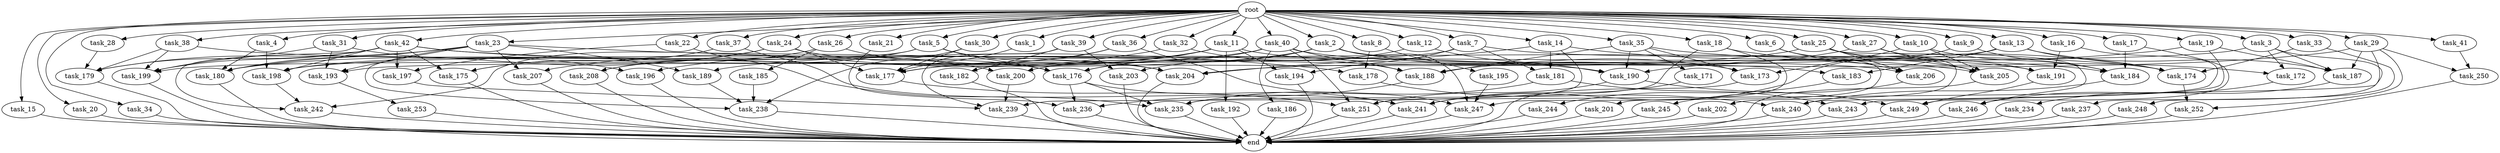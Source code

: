 digraph G {
  root [size="0.000000"];
  task_1 [size="10.240000"];
  task_2 [size="10.240000"];
  task_3 [size="10.240000"];
  task_4 [size="10.240000"];
  task_5 [size="10.240000"];
  task_6 [size="10.240000"];
  task_7 [size="10.240000"];
  task_8 [size="10.240000"];
  task_9 [size="10.240000"];
  task_10 [size="10.240000"];
  task_11 [size="10.240000"];
  task_12 [size="10.240000"];
  task_13 [size="10.240000"];
  task_14 [size="10.240000"];
  task_15 [size="10.240000"];
  task_16 [size="10.240000"];
  task_17 [size="10.240000"];
  task_18 [size="10.240000"];
  task_19 [size="10.240000"];
  task_20 [size="10.240000"];
  task_21 [size="10.240000"];
  task_22 [size="10.240000"];
  task_23 [size="10.240000"];
  task_24 [size="10.240000"];
  task_25 [size="10.240000"];
  task_26 [size="10.240000"];
  task_27 [size="10.240000"];
  task_28 [size="10.240000"];
  task_29 [size="10.240000"];
  task_30 [size="10.240000"];
  task_31 [size="10.240000"];
  task_32 [size="10.240000"];
  task_33 [size="10.240000"];
  task_34 [size="10.240000"];
  task_35 [size="10.240000"];
  task_36 [size="10.240000"];
  task_37 [size="10.240000"];
  task_38 [size="10.240000"];
  task_39 [size="10.240000"];
  task_40 [size="10.240000"];
  task_41 [size="10.240000"];
  task_42 [size="10.240000"];
  task_171 [size="773094113.280000"];
  task_172 [size="10050223472.639999"];
  task_173 [size="10136122818.559999"];
  task_174 [size="9277129359.360001"];
  task_175 [size="11940009082.880001"];
  task_176 [size="14345190768.639999"];
  task_177 [size="12970801233.920000"];
  task_178 [size="12455405158.400000"];
  task_179 [size="15977278341.120001"];
  task_180 [size="13572096655.360001"];
  task_181 [size="6270652252.160000"];
  task_182 [size="6356551598.080000"];
  task_183 [size="12455405158.400000"];
  task_184 [size="12197707120.639999"];
  task_185 [size="3092376453.120000"];
  task_186 [size="4209067950.080000"];
  task_187 [size="25598005084.160000"];
  task_188 [size="12283606466.559999"];
  task_189 [size="9706626088.960001"];
  task_190 [size="10479720202.240000"];
  task_191 [size="9706626088.960001"];
  task_192 [size="5497558138.880000"];
  task_193 [size="7645041786.880000"];
  task_194 [size="6270652252.160000"];
  task_195 [size="5497558138.880000"];
  task_196 [size="6871947673.600000"];
  task_197 [size="10050223472.639999"];
  task_198 [size="21732534517.760002"];
  task_199 [size="16664473108.480000"];
  task_200 [size="17179869184.000000"];
  task_201 [size="8589934592.000000"];
  task_202 [size="4209067950.080000"];
  task_203 [size="3521873182.720000"];
  task_204 [size="20358144983.040001"];
  task_205 [size="10823317585.920000"];
  task_206 [size="17008070492.160000"];
  task_207 [size="12455405158.400000"];
  task_208 [size="3865470566.400000"];
  task_234 [size="1374389534.720000"];
  task_235 [size="11596411699.200001"];
  task_236 [size="2491081031.680000"];
  task_237 [size="3092376453.120000"];
  task_238 [size="10136122818.559999"];
  task_239 [size="19842748907.520000"];
  task_240 [size="6356551598.080000"];
  task_241 [size="7730941132.800000"];
  task_242 [size="8504035246.080000"];
  task_243 [size="7730941132.800000"];
  task_244 [size="6957847019.520000"];
  task_245 [size="8589934592.000000"];
  task_246 [size="4982162063.360000"];
  task_247 [size="21904333209.600002"];
  task_248 [size="773094113.280000"];
  task_249 [size="6614249635.840000"];
  task_250 [size="17179869184.000000"];
  task_251 [size="13228499271.680000"];
  task_252 [size="9964324126.719999"];
  task_253 [size="4209067950.080000"];
  end [size="0.000000"];

  root -> task_1 [size="1.000000"];
  root -> task_2 [size="1.000000"];
  root -> task_3 [size="1.000000"];
  root -> task_4 [size="1.000000"];
  root -> task_5 [size="1.000000"];
  root -> task_6 [size="1.000000"];
  root -> task_7 [size="1.000000"];
  root -> task_8 [size="1.000000"];
  root -> task_9 [size="1.000000"];
  root -> task_10 [size="1.000000"];
  root -> task_11 [size="1.000000"];
  root -> task_12 [size="1.000000"];
  root -> task_13 [size="1.000000"];
  root -> task_14 [size="1.000000"];
  root -> task_15 [size="1.000000"];
  root -> task_16 [size="1.000000"];
  root -> task_17 [size="1.000000"];
  root -> task_18 [size="1.000000"];
  root -> task_19 [size="1.000000"];
  root -> task_20 [size="1.000000"];
  root -> task_21 [size="1.000000"];
  root -> task_22 [size="1.000000"];
  root -> task_23 [size="1.000000"];
  root -> task_24 [size="1.000000"];
  root -> task_25 [size="1.000000"];
  root -> task_26 [size="1.000000"];
  root -> task_27 [size="1.000000"];
  root -> task_28 [size="1.000000"];
  root -> task_29 [size="1.000000"];
  root -> task_30 [size="1.000000"];
  root -> task_31 [size="1.000000"];
  root -> task_32 [size="1.000000"];
  root -> task_33 [size="1.000000"];
  root -> task_34 [size="1.000000"];
  root -> task_35 [size="1.000000"];
  root -> task_36 [size="1.000000"];
  root -> task_37 [size="1.000000"];
  root -> task_38 [size="1.000000"];
  root -> task_39 [size="1.000000"];
  root -> task_40 [size="1.000000"];
  root -> task_41 [size="1.000000"];
  root -> task_42 [size="1.000000"];
  task_1 -> task_177 [size="209715200.000000"];
  task_2 -> task_173 [size="838860800.000000"];
  task_2 -> task_176 [size="838860800.000000"];
  task_2 -> task_191 [size="838860800.000000"];
  task_2 -> task_198 [size="838860800.000000"];
  task_2 -> task_200 [size="838860800.000000"];
  task_2 -> task_247 [size="838860800.000000"];
  task_3 -> task_172 [size="301989888.000000"];
  task_3 -> task_187 [size="301989888.000000"];
  task_3 -> task_198 [size="301989888.000000"];
  task_3 -> task_237 [size="301989888.000000"];
  task_4 -> task_180 [size="301989888.000000"];
  task_4 -> task_198 [size="301989888.000000"];
  task_5 -> task_176 [size="75497472.000000"];
  task_5 -> task_204 [size="75497472.000000"];
  task_5 -> task_208 [size="75497472.000000"];
  task_5 -> task_242 [size="75497472.000000"];
  task_6 -> task_201 [size="838860800.000000"];
  task_6 -> task_206 [size="838860800.000000"];
  task_7 -> task_174 [size="75497472.000000"];
  task_7 -> task_181 [size="75497472.000000"];
  task_7 -> task_193 [size="75497472.000000"];
  task_7 -> task_194 [size="75497472.000000"];
  task_8 -> task_178 [size="536870912.000000"];
  task_8 -> task_195 [size="536870912.000000"];
  task_9 -> task_184 [size="134217728.000000"];
  task_9 -> task_241 [size="134217728.000000"];
  task_10 -> task_173 [size="75497472.000000"];
  task_10 -> task_184 [size="75497472.000000"];
  task_10 -> task_205 [size="75497472.000000"];
  task_11 -> task_177 [size="536870912.000000"];
  task_11 -> task_183 [size="536870912.000000"];
  task_11 -> task_192 [size="536870912.000000"];
  task_11 -> task_194 [size="536870912.000000"];
  task_11 -> task_196 [size="536870912.000000"];
  task_11 -> task_200 [size="536870912.000000"];
  task_12 -> task_190 [size="134217728.000000"];
  task_12 -> task_203 [size="134217728.000000"];
  task_13 -> task_174 [size="679477248.000000"];
  task_13 -> task_183 [size="679477248.000000"];
  task_13 -> task_187 [size="679477248.000000"];
  task_13 -> task_199 [size="679477248.000000"];
  task_14 -> task_181 [size="536870912.000000"];
  task_14 -> task_204 [size="536870912.000000"];
  task_14 -> task_205 [size="536870912.000000"];
  task_14 -> task_251 [size="536870912.000000"];
  task_15 -> end [size="1.000000"];
  task_16 -> task_191 [size="75497472.000000"];
  task_16 -> task_240 [size="75497472.000000"];
  task_17 -> task_184 [size="301989888.000000"];
  task_17 -> task_249 [size="301989888.000000"];
  task_18 -> task_172 [size="679477248.000000"];
  task_18 -> task_235 [size="679477248.000000"];
  task_18 -> task_247 [size="679477248.000000"];
  task_19 -> task_187 [size="679477248.000000"];
  task_19 -> task_190 [size="679477248.000000"];
  task_19 -> task_243 [size="679477248.000000"];
  task_20 -> end [size="1.000000"];
  task_21 -> task_236 [size="134217728.000000"];
  task_22 -> task_197 [size="301989888.000000"];
  task_22 -> task_235 [size="301989888.000000"];
  task_23 -> task_179 [size="536870912.000000"];
  task_23 -> task_180 [size="536870912.000000"];
  task_23 -> task_189 [size="536870912.000000"];
  task_23 -> task_193 [size="536870912.000000"];
  task_23 -> task_204 [size="536870912.000000"];
  task_23 -> task_207 [size="536870912.000000"];
  task_23 -> task_238 [size="536870912.000000"];
  task_24 -> task_175 [size="75497472.000000"];
  task_24 -> task_176 [size="75497472.000000"];
  task_24 -> task_177 [size="75497472.000000"];
  task_24 -> task_180 [size="75497472.000000"];
  task_25 -> task_189 [size="411041792.000000"];
  task_25 -> task_202 [size="411041792.000000"];
  task_25 -> task_205 [size="411041792.000000"];
  task_25 -> task_206 [size="411041792.000000"];
  task_25 -> task_246 [size="411041792.000000"];
  task_26 -> task_185 [size="301989888.000000"];
  task_26 -> task_200 [size="301989888.000000"];
  task_26 -> task_208 [size="301989888.000000"];
  task_27 -> task_188 [size="33554432.000000"];
  task_27 -> task_191 [size="33554432.000000"];
  task_27 -> task_205 [size="33554432.000000"];
  task_28 -> task_179 [size="209715200.000000"];
  task_29 -> task_187 [size="838860800.000000"];
  task_29 -> task_204 [size="838860800.000000"];
  task_29 -> task_239 [size="838860800.000000"];
  task_29 -> task_250 [size="838860800.000000"];
  task_29 -> task_252 [size="838860800.000000"];
  task_30 -> task_177 [size="33554432.000000"];
  task_30 -> task_238 [size="33554432.000000"];
  task_31 -> task_193 [size="134217728.000000"];
  task_31 -> task_196 [size="134217728.000000"];
  task_31 -> task_199 [size="134217728.000000"];
  task_32 -> task_188 [size="679477248.000000"];
  task_32 -> task_207 [size="679477248.000000"];
  task_33 -> task_174 [size="75497472.000000"];
  task_33 -> task_248 [size="75497472.000000"];
  task_34 -> end [size="1.000000"];
  task_35 -> task_171 [size="75497472.000000"];
  task_35 -> task_173 [size="75497472.000000"];
  task_35 -> task_174 [size="75497472.000000"];
  task_35 -> task_188 [size="75497472.000000"];
  task_35 -> task_190 [size="75497472.000000"];
  task_36 -> task_177 [size="411041792.000000"];
  task_36 -> task_182 [size="411041792.000000"];
  task_36 -> task_247 [size="411041792.000000"];
  task_37 -> task_175 [size="411041792.000000"];
  task_37 -> task_241 [size="411041792.000000"];
  task_38 -> task_179 [size="134217728.000000"];
  task_38 -> task_190 [size="134217728.000000"];
  task_38 -> task_199 [size="134217728.000000"];
  task_39 -> task_182 [size="209715200.000000"];
  task_39 -> task_203 [size="209715200.000000"];
  task_39 -> task_239 [size="209715200.000000"];
  task_40 -> task_176 [size="411041792.000000"];
  task_40 -> task_180 [size="411041792.000000"];
  task_40 -> task_186 [size="411041792.000000"];
  task_40 -> task_188 [size="411041792.000000"];
  task_40 -> task_206 [size="411041792.000000"];
  task_40 -> task_251 [size="411041792.000000"];
  task_41 -> task_250 [size="838860800.000000"];
  task_42 -> task_175 [size="679477248.000000"];
  task_42 -> task_178 [size="679477248.000000"];
  task_42 -> task_179 [size="679477248.000000"];
  task_42 -> task_184 [size="679477248.000000"];
  task_42 -> task_197 [size="679477248.000000"];
  task_42 -> task_198 [size="679477248.000000"];
  task_42 -> task_199 [size="679477248.000000"];
  task_42 -> task_242 [size="679477248.000000"];
  task_171 -> task_241 [size="134217728.000000"];
  task_172 -> task_246 [size="75497472.000000"];
  task_173 -> end [size="1.000000"];
  task_174 -> task_252 [size="134217728.000000"];
  task_175 -> end [size="1.000000"];
  task_176 -> task_235 [size="75497472.000000"];
  task_176 -> task_236 [size="75497472.000000"];
  task_176 -> task_241 [size="75497472.000000"];
  task_177 -> task_251 [size="134217728.000000"];
  task_178 -> task_240 [size="411041792.000000"];
  task_179 -> end [size="1.000000"];
  task_180 -> end [size="1.000000"];
  task_181 -> task_235 [size="75497472.000000"];
  task_181 -> task_243 [size="75497472.000000"];
  task_182 -> end [size="1.000000"];
  task_183 -> task_244 [size="679477248.000000"];
  task_184 -> task_240 [size="134217728.000000"];
  task_185 -> task_238 [size="209715200.000000"];
  task_186 -> end [size="1.000000"];
  task_187 -> task_234 [size="134217728.000000"];
  task_188 -> task_236 [size="33554432.000000"];
  task_189 -> task_238 [size="209715200.000000"];
  task_190 -> task_249 [size="209715200.000000"];
  task_190 -> task_251 [size="209715200.000000"];
  task_191 -> task_249 [size="134217728.000000"];
  task_192 -> end [size="1.000000"];
  task_193 -> task_253 [size="411041792.000000"];
  task_194 -> end [size="1.000000"];
  task_195 -> task_247 [size="209715200.000000"];
  task_196 -> end [size="1.000000"];
  task_197 -> task_239 [size="209715200.000000"];
  task_198 -> task_242 [size="75497472.000000"];
  task_199 -> end [size="1.000000"];
  task_200 -> task_239 [size="679477248.000000"];
  task_201 -> end [size="1.000000"];
  task_202 -> end [size="1.000000"];
  task_203 -> end [size="1.000000"];
  task_204 -> end [size="1.000000"];
  task_205 -> end [size="1.000000"];
  task_206 -> task_245 [size="838860800.000000"];
  task_207 -> end [size="1.000000"];
  task_208 -> end [size="1.000000"];
  task_234 -> end [size="1.000000"];
  task_235 -> end [size="1.000000"];
  task_236 -> end [size="1.000000"];
  task_237 -> end [size="1.000000"];
  task_238 -> end [size="1.000000"];
  task_239 -> end [size="1.000000"];
  task_240 -> end [size="1.000000"];
  task_241 -> end [size="1.000000"];
  task_242 -> end [size="1.000000"];
  task_243 -> end [size="1.000000"];
  task_244 -> end [size="1.000000"];
  task_245 -> end [size="1.000000"];
  task_246 -> end [size="1.000000"];
  task_247 -> end [size="1.000000"];
  task_248 -> end [size="1.000000"];
  task_249 -> end [size="1.000000"];
  task_250 -> end [size="1.000000"];
  task_251 -> end [size="1.000000"];
  task_252 -> end [size="1.000000"];
  task_253 -> end [size="1.000000"];
}
